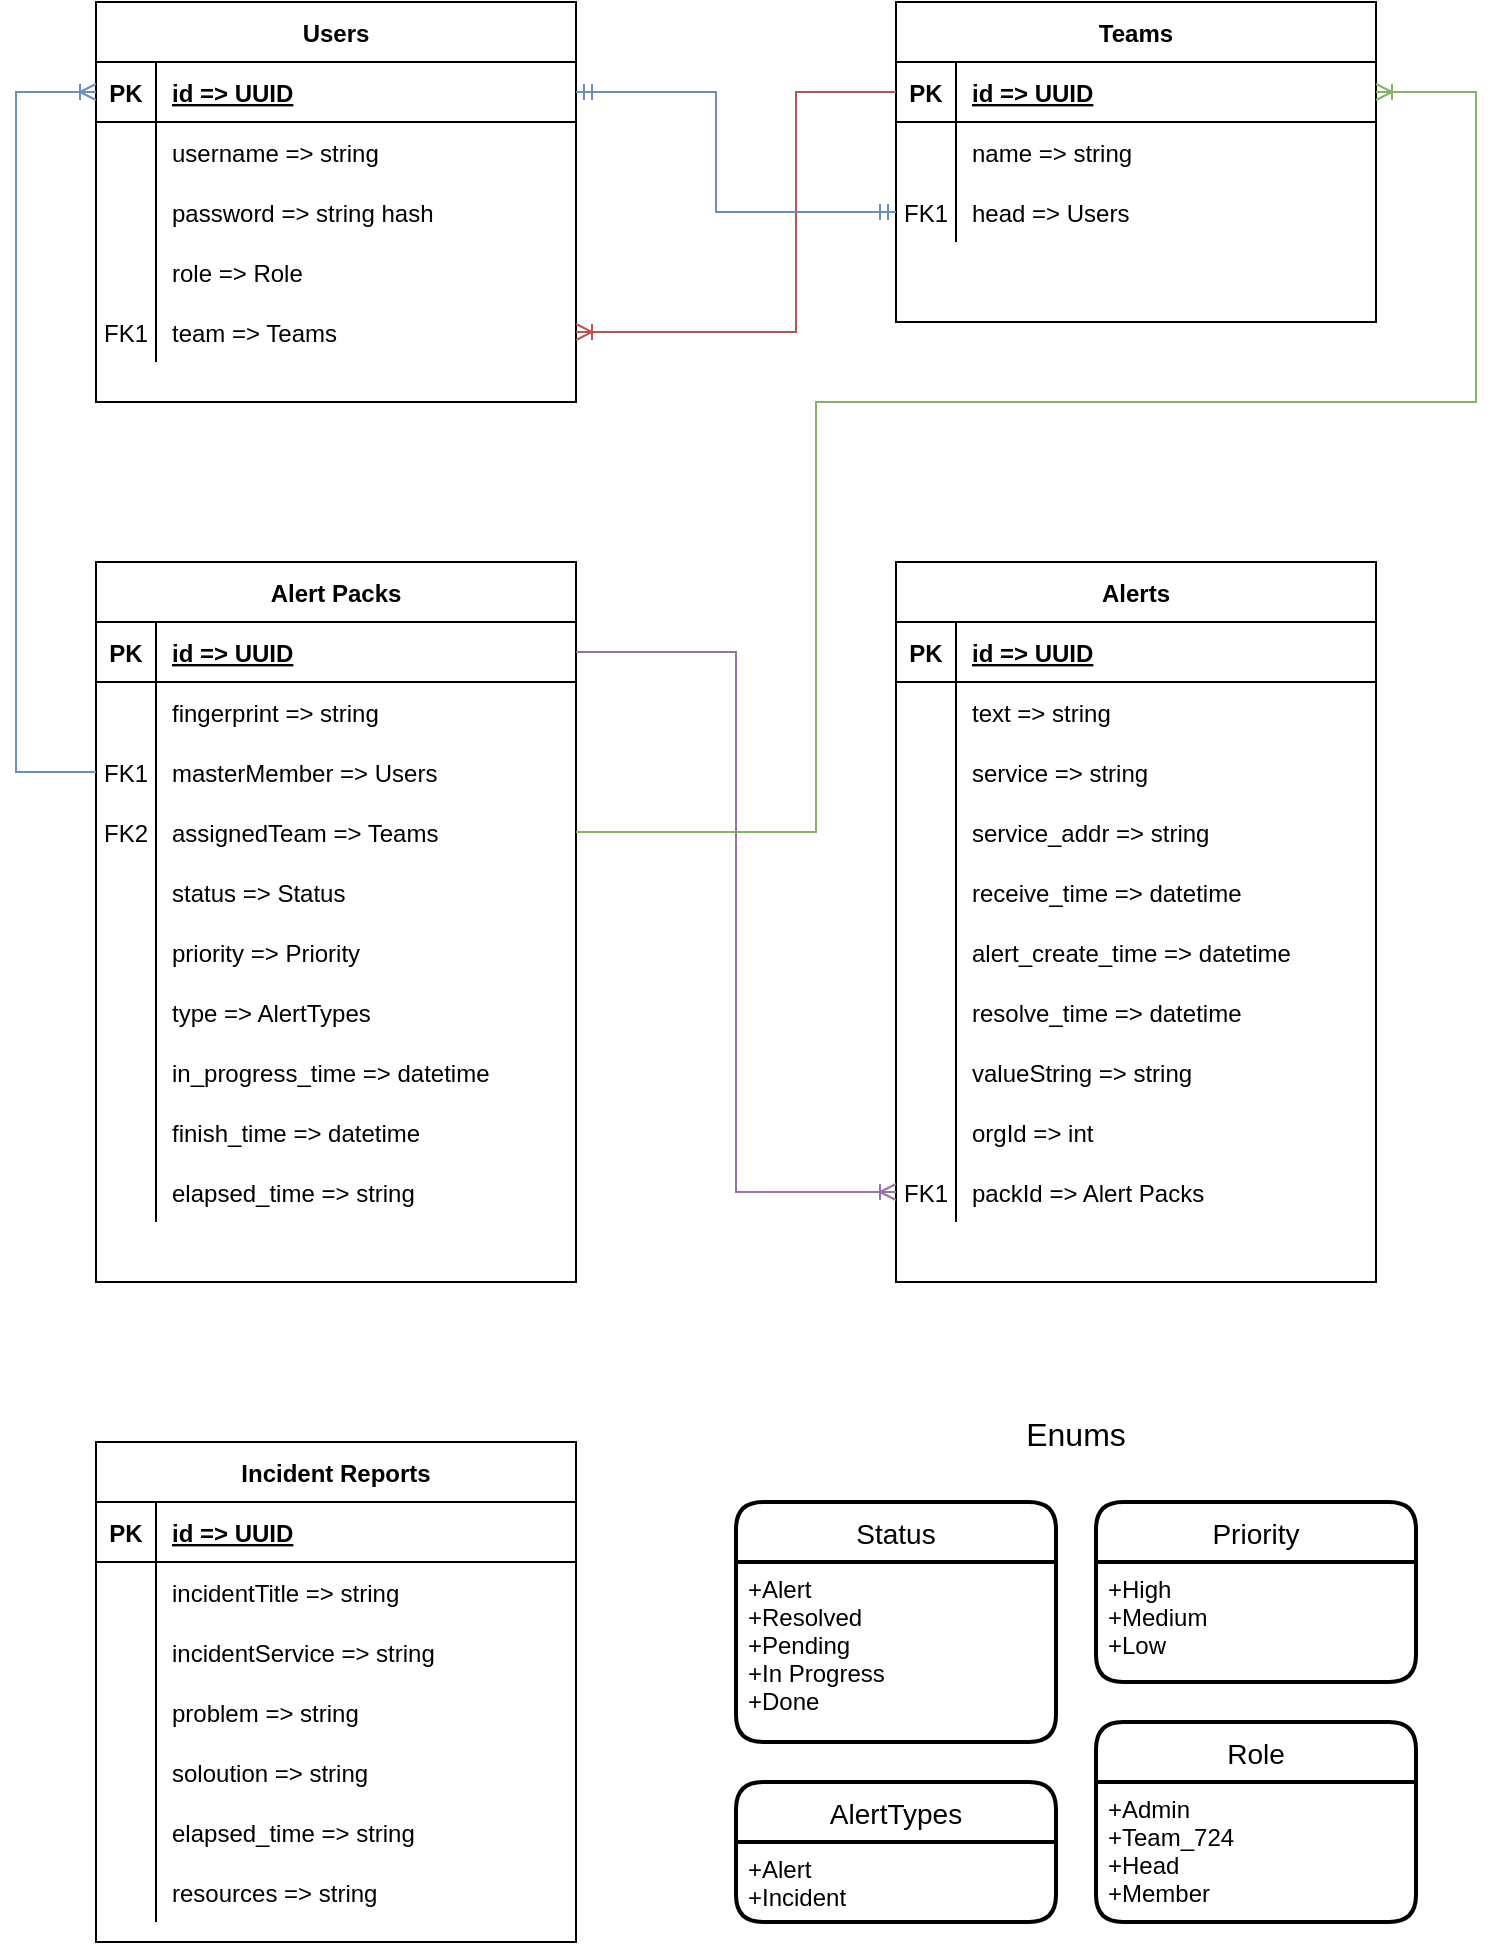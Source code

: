 <mxfile version="16.1.2" type="device"><diagram id="R2lEEEUBdFMjLlhIrx00" name="Page-1"><mxGraphModel dx="1422" dy="857" grid="1" gridSize="10" guides="1" tooltips="1" connect="1" arrows="1" fold="1" page="1" pageScale="1" pageWidth="850" pageHeight="1100" math="0" shadow="0" extFonts="Permanent Marker^https://fonts.googleapis.com/css?family=Permanent+Marker"><root><mxCell id="0"/><mxCell id="1" parent="0"/><mxCell id="C-vyLk0tnHw3VtMMgP7b-23" value="Users" style="shape=table;startSize=30;container=1;collapsible=1;childLayout=tableLayout;fixedRows=1;rowLines=0;fontStyle=1;align=center;resizeLast=1;" parent="1" vertex="1"><mxGeometry x="80" y="80" width="240" height="200" as="geometry"/></mxCell><mxCell id="C-vyLk0tnHw3VtMMgP7b-24" value="" style="shape=partialRectangle;collapsible=0;dropTarget=0;pointerEvents=0;fillColor=none;points=[[0,0.5],[1,0.5]];portConstraint=eastwest;top=0;left=0;right=0;bottom=1;" parent="C-vyLk0tnHw3VtMMgP7b-23" vertex="1"><mxGeometry y="30" width="240" height="30" as="geometry"/></mxCell><mxCell id="C-vyLk0tnHw3VtMMgP7b-25" value="PK" style="shape=partialRectangle;overflow=hidden;connectable=0;fillColor=none;top=0;left=0;bottom=0;right=0;fontStyle=1;" parent="C-vyLk0tnHw3VtMMgP7b-24" vertex="1"><mxGeometry width="30" height="30" as="geometry"><mxRectangle width="30" height="30" as="alternateBounds"/></mxGeometry></mxCell><mxCell id="C-vyLk0tnHw3VtMMgP7b-26" value="id =&gt; UUID" style="shape=partialRectangle;overflow=hidden;connectable=0;fillColor=none;top=0;left=0;bottom=0;right=0;align=left;spacingLeft=6;fontStyle=5;" parent="C-vyLk0tnHw3VtMMgP7b-24" vertex="1"><mxGeometry x="30" width="210" height="30" as="geometry"><mxRectangle width="210" height="30" as="alternateBounds"/></mxGeometry></mxCell><mxCell id="C-vyLk0tnHw3VtMMgP7b-27" value="" style="shape=partialRectangle;collapsible=0;dropTarget=0;pointerEvents=0;fillColor=none;points=[[0,0.5],[1,0.5]];portConstraint=eastwest;top=0;left=0;right=0;bottom=0;" parent="C-vyLk0tnHw3VtMMgP7b-23" vertex="1"><mxGeometry y="60" width="240" height="30" as="geometry"/></mxCell><mxCell id="C-vyLk0tnHw3VtMMgP7b-28" value="" style="shape=partialRectangle;overflow=hidden;connectable=0;fillColor=none;top=0;left=0;bottom=0;right=0;" parent="C-vyLk0tnHw3VtMMgP7b-27" vertex="1"><mxGeometry width="30" height="30" as="geometry"><mxRectangle width="30" height="30" as="alternateBounds"/></mxGeometry></mxCell><mxCell id="C-vyLk0tnHw3VtMMgP7b-29" value="username =&gt; string" style="shape=partialRectangle;overflow=hidden;connectable=0;fillColor=none;top=0;left=0;bottom=0;right=0;align=left;spacingLeft=6;" parent="C-vyLk0tnHw3VtMMgP7b-27" vertex="1"><mxGeometry x="30" width="210" height="30" as="geometry"><mxRectangle width="210" height="30" as="alternateBounds"/></mxGeometry></mxCell><mxCell id="764Iu2pIZxmWhQyb52hR-3" value="" style="shape=partialRectangle;collapsible=0;dropTarget=0;pointerEvents=0;fillColor=none;top=0;left=0;bottom=0;right=0;points=[[0,0.5],[1,0.5]];portConstraint=eastwest;" vertex="1" parent="C-vyLk0tnHw3VtMMgP7b-23"><mxGeometry y="90" width="240" height="30" as="geometry"/></mxCell><mxCell id="764Iu2pIZxmWhQyb52hR-4" value="" style="shape=partialRectangle;connectable=0;fillColor=none;top=0;left=0;bottom=0;right=0;editable=1;overflow=hidden;" vertex="1" parent="764Iu2pIZxmWhQyb52hR-3"><mxGeometry width="30" height="30" as="geometry"><mxRectangle width="30" height="30" as="alternateBounds"/></mxGeometry></mxCell><mxCell id="764Iu2pIZxmWhQyb52hR-5" value="password =&gt; string hash" style="shape=partialRectangle;connectable=0;fillColor=none;top=0;left=0;bottom=0;right=0;align=left;spacingLeft=6;overflow=hidden;" vertex="1" parent="764Iu2pIZxmWhQyb52hR-3"><mxGeometry x="30" width="210" height="30" as="geometry"><mxRectangle width="210" height="30" as="alternateBounds"/></mxGeometry></mxCell><mxCell id="764Iu2pIZxmWhQyb52hR-8" value="" style="shape=partialRectangle;collapsible=0;dropTarget=0;pointerEvents=0;fillColor=none;top=0;left=0;bottom=0;right=0;points=[[0,0.5],[1,0.5]];portConstraint=eastwest;" vertex="1" parent="C-vyLk0tnHw3VtMMgP7b-23"><mxGeometry y="120" width="240" height="30" as="geometry"/></mxCell><mxCell id="764Iu2pIZxmWhQyb52hR-9" value="" style="shape=partialRectangle;connectable=0;fillColor=none;top=0;left=0;bottom=0;right=0;editable=1;overflow=hidden;" vertex="1" parent="764Iu2pIZxmWhQyb52hR-8"><mxGeometry width="30" height="30" as="geometry"><mxRectangle width="30" height="30" as="alternateBounds"/></mxGeometry></mxCell><mxCell id="764Iu2pIZxmWhQyb52hR-10" value="role =&gt; Role" style="shape=partialRectangle;connectable=0;fillColor=none;top=0;left=0;bottom=0;right=0;align=left;spacingLeft=6;overflow=hidden;" vertex="1" parent="764Iu2pIZxmWhQyb52hR-8"><mxGeometry x="30" width="210" height="30" as="geometry"><mxRectangle width="210" height="30" as="alternateBounds"/></mxGeometry></mxCell><mxCell id="764Iu2pIZxmWhQyb52hR-12" value="" style="shape=partialRectangle;collapsible=0;dropTarget=0;pointerEvents=0;fillColor=none;top=0;left=0;bottom=0;right=0;points=[[0,0.5],[1,0.5]];portConstraint=eastwest;" vertex="1" parent="C-vyLk0tnHw3VtMMgP7b-23"><mxGeometry y="150" width="240" height="30" as="geometry"/></mxCell><mxCell id="764Iu2pIZxmWhQyb52hR-13" value="FK1" style="shape=partialRectangle;connectable=0;fillColor=none;top=0;left=0;bottom=0;right=0;editable=1;overflow=hidden;" vertex="1" parent="764Iu2pIZxmWhQyb52hR-12"><mxGeometry width="30" height="30" as="geometry"><mxRectangle width="30" height="30" as="alternateBounds"/></mxGeometry></mxCell><mxCell id="764Iu2pIZxmWhQyb52hR-14" value="team =&gt; Teams" style="shape=partialRectangle;connectable=0;fillColor=none;top=0;left=0;bottom=0;right=0;align=left;spacingLeft=6;overflow=hidden;" vertex="1" parent="764Iu2pIZxmWhQyb52hR-12"><mxGeometry x="30" width="210" height="30" as="geometry"><mxRectangle width="210" height="30" as="alternateBounds"/></mxGeometry></mxCell><mxCell id="764Iu2pIZxmWhQyb52hR-18" value="Teams" style="shape=table;startSize=30;container=1;collapsible=1;childLayout=tableLayout;fixedRows=1;rowLines=0;fontStyle=1;align=center;resizeLast=1;" vertex="1" parent="1"><mxGeometry x="480" y="80" width="240" height="160" as="geometry"/></mxCell><mxCell id="764Iu2pIZxmWhQyb52hR-19" value="" style="shape=partialRectangle;collapsible=0;dropTarget=0;pointerEvents=0;fillColor=none;top=0;left=0;bottom=1;right=0;points=[[0,0.5],[1,0.5]];portConstraint=eastwest;" vertex="1" parent="764Iu2pIZxmWhQyb52hR-18"><mxGeometry y="30" width="240" height="30" as="geometry"/></mxCell><mxCell id="764Iu2pIZxmWhQyb52hR-20" value="PK" style="shape=partialRectangle;connectable=0;fillColor=none;top=0;left=0;bottom=0;right=0;fontStyle=1;overflow=hidden;" vertex="1" parent="764Iu2pIZxmWhQyb52hR-19"><mxGeometry width="30" height="30" as="geometry"><mxRectangle width="30" height="30" as="alternateBounds"/></mxGeometry></mxCell><mxCell id="764Iu2pIZxmWhQyb52hR-21" value="id =&gt; UUID" style="shape=partialRectangle;connectable=0;fillColor=none;top=0;left=0;bottom=0;right=0;align=left;spacingLeft=6;fontStyle=5;overflow=hidden;" vertex="1" parent="764Iu2pIZxmWhQyb52hR-19"><mxGeometry x="30" width="210" height="30" as="geometry"><mxRectangle width="210" height="30" as="alternateBounds"/></mxGeometry></mxCell><mxCell id="764Iu2pIZxmWhQyb52hR-22" value="" style="shape=partialRectangle;collapsible=0;dropTarget=0;pointerEvents=0;fillColor=none;top=0;left=0;bottom=0;right=0;points=[[0,0.5],[1,0.5]];portConstraint=eastwest;" vertex="1" parent="764Iu2pIZxmWhQyb52hR-18"><mxGeometry y="60" width="240" height="30" as="geometry"/></mxCell><mxCell id="764Iu2pIZxmWhQyb52hR-23" value="" style="shape=partialRectangle;connectable=0;fillColor=none;top=0;left=0;bottom=0;right=0;editable=1;overflow=hidden;" vertex="1" parent="764Iu2pIZxmWhQyb52hR-22"><mxGeometry width="30" height="30" as="geometry"><mxRectangle width="30" height="30" as="alternateBounds"/></mxGeometry></mxCell><mxCell id="764Iu2pIZxmWhQyb52hR-24" value="name =&gt; string" style="shape=partialRectangle;connectable=0;fillColor=none;top=0;left=0;bottom=0;right=0;align=left;spacingLeft=6;overflow=hidden;" vertex="1" parent="764Iu2pIZxmWhQyb52hR-22"><mxGeometry x="30" width="210" height="30" as="geometry"><mxRectangle width="210" height="30" as="alternateBounds"/></mxGeometry></mxCell><mxCell id="764Iu2pIZxmWhQyb52hR-25" value="" style="shape=partialRectangle;collapsible=0;dropTarget=0;pointerEvents=0;fillColor=none;top=0;left=0;bottom=0;right=0;points=[[0,0.5],[1,0.5]];portConstraint=eastwest;" vertex="1" parent="764Iu2pIZxmWhQyb52hR-18"><mxGeometry y="90" width="240" height="30" as="geometry"/></mxCell><mxCell id="764Iu2pIZxmWhQyb52hR-26" value="FK1" style="shape=partialRectangle;connectable=0;fillColor=none;top=0;left=0;bottom=0;right=0;editable=1;overflow=hidden;" vertex="1" parent="764Iu2pIZxmWhQyb52hR-25"><mxGeometry width="30" height="30" as="geometry"><mxRectangle width="30" height="30" as="alternateBounds"/></mxGeometry></mxCell><mxCell id="764Iu2pIZxmWhQyb52hR-27" value="head =&gt; Users" style="shape=partialRectangle;connectable=0;fillColor=none;top=0;left=0;bottom=0;right=0;align=left;spacingLeft=6;overflow=hidden;" vertex="1" parent="764Iu2pIZxmWhQyb52hR-25"><mxGeometry x="30" width="210" height="30" as="geometry"><mxRectangle width="210" height="30" as="alternateBounds"/></mxGeometry></mxCell><mxCell id="764Iu2pIZxmWhQyb52hR-33" value="Alerts" style="shape=table;startSize=30;container=1;collapsible=1;childLayout=tableLayout;fixedRows=1;rowLines=0;fontStyle=1;align=center;resizeLast=1;" vertex="1" parent="1"><mxGeometry x="480" y="360" width="240" height="360" as="geometry"/></mxCell><mxCell id="764Iu2pIZxmWhQyb52hR-34" value="" style="shape=partialRectangle;collapsible=0;dropTarget=0;pointerEvents=0;fillColor=none;top=0;left=0;bottom=1;right=0;points=[[0,0.5],[1,0.5]];portConstraint=eastwest;" vertex="1" parent="764Iu2pIZxmWhQyb52hR-33"><mxGeometry y="30" width="240" height="30" as="geometry"/></mxCell><mxCell id="764Iu2pIZxmWhQyb52hR-35" value="PK" style="shape=partialRectangle;connectable=0;fillColor=none;top=0;left=0;bottom=0;right=0;fontStyle=1;overflow=hidden;" vertex="1" parent="764Iu2pIZxmWhQyb52hR-34"><mxGeometry width="30" height="30" as="geometry"><mxRectangle width="30" height="30" as="alternateBounds"/></mxGeometry></mxCell><mxCell id="764Iu2pIZxmWhQyb52hR-36" value="id =&gt; UUID" style="shape=partialRectangle;connectable=0;fillColor=none;top=0;left=0;bottom=0;right=0;align=left;spacingLeft=6;fontStyle=5;overflow=hidden;" vertex="1" parent="764Iu2pIZxmWhQyb52hR-34"><mxGeometry x="30" width="210" height="30" as="geometry"><mxRectangle width="210" height="30" as="alternateBounds"/></mxGeometry></mxCell><mxCell id="764Iu2pIZxmWhQyb52hR-37" value="" style="shape=partialRectangle;collapsible=0;dropTarget=0;pointerEvents=0;fillColor=none;top=0;left=0;bottom=0;right=0;points=[[0,0.5],[1,0.5]];portConstraint=eastwest;" vertex="1" parent="764Iu2pIZxmWhQyb52hR-33"><mxGeometry y="60" width="240" height="30" as="geometry"/></mxCell><mxCell id="764Iu2pIZxmWhQyb52hR-38" value="" style="shape=partialRectangle;connectable=0;fillColor=none;top=0;left=0;bottom=0;right=0;editable=1;overflow=hidden;" vertex="1" parent="764Iu2pIZxmWhQyb52hR-37"><mxGeometry width="30" height="30" as="geometry"><mxRectangle width="30" height="30" as="alternateBounds"/></mxGeometry></mxCell><mxCell id="764Iu2pIZxmWhQyb52hR-39" value="text =&gt; string" style="shape=partialRectangle;connectable=0;fillColor=none;top=0;left=0;bottom=0;right=0;align=left;spacingLeft=6;overflow=hidden;" vertex="1" parent="764Iu2pIZxmWhQyb52hR-37"><mxGeometry x="30" width="210" height="30" as="geometry"><mxRectangle width="210" height="30" as="alternateBounds"/></mxGeometry></mxCell><mxCell id="764Iu2pIZxmWhQyb52hR-40" value="" style="shape=partialRectangle;collapsible=0;dropTarget=0;pointerEvents=0;fillColor=none;top=0;left=0;bottom=0;right=0;points=[[0,0.5],[1,0.5]];portConstraint=eastwest;" vertex="1" parent="764Iu2pIZxmWhQyb52hR-33"><mxGeometry y="90" width="240" height="30" as="geometry"/></mxCell><mxCell id="764Iu2pIZxmWhQyb52hR-41" value="" style="shape=partialRectangle;connectable=0;fillColor=none;top=0;left=0;bottom=0;right=0;editable=1;overflow=hidden;" vertex="1" parent="764Iu2pIZxmWhQyb52hR-40"><mxGeometry width="30" height="30" as="geometry"><mxRectangle width="30" height="30" as="alternateBounds"/></mxGeometry></mxCell><mxCell id="764Iu2pIZxmWhQyb52hR-42" value="service =&gt; string" style="shape=partialRectangle;connectable=0;fillColor=none;top=0;left=0;bottom=0;right=0;align=left;spacingLeft=6;overflow=hidden;" vertex="1" parent="764Iu2pIZxmWhQyb52hR-40"><mxGeometry x="30" width="210" height="30" as="geometry"><mxRectangle width="210" height="30" as="alternateBounds"/></mxGeometry></mxCell><mxCell id="764Iu2pIZxmWhQyb52hR-43" value="" style="shape=partialRectangle;collapsible=0;dropTarget=0;pointerEvents=0;fillColor=none;top=0;left=0;bottom=0;right=0;points=[[0,0.5],[1,0.5]];portConstraint=eastwest;" vertex="1" parent="764Iu2pIZxmWhQyb52hR-33"><mxGeometry y="120" width="240" height="30" as="geometry"/></mxCell><mxCell id="764Iu2pIZxmWhQyb52hR-44" value="" style="shape=partialRectangle;connectable=0;fillColor=none;top=0;left=0;bottom=0;right=0;editable=1;overflow=hidden;" vertex="1" parent="764Iu2pIZxmWhQyb52hR-43"><mxGeometry width="30" height="30" as="geometry"><mxRectangle width="30" height="30" as="alternateBounds"/></mxGeometry></mxCell><mxCell id="764Iu2pIZxmWhQyb52hR-45" value="service_addr =&gt; string" style="shape=partialRectangle;connectable=0;fillColor=none;top=0;left=0;bottom=0;right=0;align=left;spacingLeft=6;overflow=hidden;" vertex="1" parent="764Iu2pIZxmWhQyb52hR-43"><mxGeometry x="30" width="210" height="30" as="geometry"><mxRectangle width="210" height="30" as="alternateBounds"/></mxGeometry></mxCell><mxCell id="764Iu2pIZxmWhQyb52hR-47" value="" style="shape=partialRectangle;collapsible=0;dropTarget=0;pointerEvents=0;fillColor=none;top=0;left=0;bottom=0;right=0;points=[[0,0.5],[1,0.5]];portConstraint=eastwest;" vertex="1" parent="764Iu2pIZxmWhQyb52hR-33"><mxGeometry y="150" width="240" height="30" as="geometry"/></mxCell><mxCell id="764Iu2pIZxmWhQyb52hR-48" value="" style="shape=partialRectangle;connectable=0;fillColor=none;top=0;left=0;bottom=0;right=0;editable=1;overflow=hidden;" vertex="1" parent="764Iu2pIZxmWhQyb52hR-47"><mxGeometry width="30" height="30" as="geometry"><mxRectangle width="30" height="30" as="alternateBounds"/></mxGeometry></mxCell><mxCell id="764Iu2pIZxmWhQyb52hR-49" value="receive_time =&gt; datetime" style="shape=partialRectangle;connectable=0;fillColor=none;top=0;left=0;bottom=0;right=0;align=left;spacingLeft=6;overflow=hidden;" vertex="1" parent="764Iu2pIZxmWhQyb52hR-47"><mxGeometry x="30" width="210" height="30" as="geometry"><mxRectangle width="210" height="30" as="alternateBounds"/></mxGeometry></mxCell><mxCell id="764Iu2pIZxmWhQyb52hR-50" value="" style="shape=partialRectangle;collapsible=0;dropTarget=0;pointerEvents=0;fillColor=none;top=0;left=0;bottom=0;right=0;points=[[0,0.5],[1,0.5]];portConstraint=eastwest;" vertex="1" parent="764Iu2pIZxmWhQyb52hR-33"><mxGeometry y="180" width="240" height="30" as="geometry"/></mxCell><mxCell id="764Iu2pIZxmWhQyb52hR-51" value="" style="shape=partialRectangle;connectable=0;fillColor=none;top=0;left=0;bottom=0;right=0;editable=1;overflow=hidden;" vertex="1" parent="764Iu2pIZxmWhQyb52hR-50"><mxGeometry width="30" height="30" as="geometry"><mxRectangle width="30" height="30" as="alternateBounds"/></mxGeometry></mxCell><mxCell id="764Iu2pIZxmWhQyb52hR-52" value="alert_create_time =&gt; datetime" style="shape=partialRectangle;connectable=0;fillColor=none;top=0;left=0;bottom=0;right=0;align=left;spacingLeft=6;overflow=hidden;" vertex="1" parent="764Iu2pIZxmWhQyb52hR-50"><mxGeometry x="30" width="210" height="30" as="geometry"><mxRectangle width="210" height="30" as="alternateBounds"/></mxGeometry></mxCell><mxCell id="764Iu2pIZxmWhQyb52hR-53" value="" style="shape=partialRectangle;collapsible=0;dropTarget=0;pointerEvents=0;fillColor=none;top=0;left=0;bottom=0;right=0;points=[[0,0.5],[1,0.5]];portConstraint=eastwest;" vertex="1" parent="764Iu2pIZxmWhQyb52hR-33"><mxGeometry y="210" width="240" height="30" as="geometry"/></mxCell><mxCell id="764Iu2pIZxmWhQyb52hR-54" value="" style="shape=partialRectangle;connectable=0;fillColor=none;top=0;left=0;bottom=0;right=0;editable=1;overflow=hidden;" vertex="1" parent="764Iu2pIZxmWhQyb52hR-53"><mxGeometry width="30" height="30" as="geometry"><mxRectangle width="30" height="30" as="alternateBounds"/></mxGeometry></mxCell><mxCell id="764Iu2pIZxmWhQyb52hR-55" value="resolve_time =&gt; datetime" style="shape=partialRectangle;connectable=0;fillColor=none;top=0;left=0;bottom=0;right=0;align=left;spacingLeft=6;overflow=hidden;" vertex="1" parent="764Iu2pIZxmWhQyb52hR-53"><mxGeometry x="30" width="210" height="30" as="geometry"><mxRectangle width="210" height="30" as="alternateBounds"/></mxGeometry></mxCell><mxCell id="764Iu2pIZxmWhQyb52hR-56" value="" style="shape=partialRectangle;collapsible=0;dropTarget=0;pointerEvents=0;fillColor=none;top=0;left=0;bottom=0;right=0;points=[[0,0.5],[1,0.5]];portConstraint=eastwest;" vertex="1" parent="764Iu2pIZxmWhQyb52hR-33"><mxGeometry y="240" width="240" height="30" as="geometry"/></mxCell><mxCell id="764Iu2pIZxmWhQyb52hR-57" value="" style="shape=partialRectangle;connectable=0;fillColor=none;top=0;left=0;bottom=0;right=0;editable=1;overflow=hidden;" vertex="1" parent="764Iu2pIZxmWhQyb52hR-56"><mxGeometry width="30" height="30" as="geometry"><mxRectangle width="30" height="30" as="alternateBounds"/></mxGeometry></mxCell><mxCell id="764Iu2pIZxmWhQyb52hR-58" value="valueString =&gt; string" style="shape=partialRectangle;connectable=0;fillColor=none;top=0;left=0;bottom=0;right=0;align=left;spacingLeft=6;overflow=hidden;" vertex="1" parent="764Iu2pIZxmWhQyb52hR-56"><mxGeometry x="30" width="210" height="30" as="geometry"><mxRectangle width="210" height="30" as="alternateBounds"/></mxGeometry></mxCell><mxCell id="764Iu2pIZxmWhQyb52hR-59" value="" style="shape=partialRectangle;collapsible=0;dropTarget=0;pointerEvents=0;fillColor=none;top=0;left=0;bottom=0;right=0;points=[[0,0.5],[1,0.5]];portConstraint=eastwest;" vertex="1" parent="764Iu2pIZxmWhQyb52hR-33"><mxGeometry y="270" width="240" height="30" as="geometry"/></mxCell><mxCell id="764Iu2pIZxmWhQyb52hR-60" value="" style="shape=partialRectangle;connectable=0;fillColor=none;top=0;left=0;bottom=0;right=0;editable=1;overflow=hidden;" vertex="1" parent="764Iu2pIZxmWhQyb52hR-59"><mxGeometry width="30" height="30" as="geometry"><mxRectangle width="30" height="30" as="alternateBounds"/></mxGeometry></mxCell><mxCell id="764Iu2pIZxmWhQyb52hR-61" value="orgId =&gt; int" style="shape=partialRectangle;connectable=0;fillColor=none;top=0;left=0;bottom=0;right=0;align=left;spacingLeft=6;overflow=hidden;" vertex="1" parent="764Iu2pIZxmWhQyb52hR-59"><mxGeometry x="30" width="210" height="30" as="geometry"><mxRectangle width="210" height="30" as="alternateBounds"/></mxGeometry></mxCell><mxCell id="764Iu2pIZxmWhQyb52hR-62" value="" style="shape=partialRectangle;collapsible=0;dropTarget=0;pointerEvents=0;fillColor=none;top=0;left=0;bottom=0;right=0;points=[[0,0.5],[1,0.5]];portConstraint=eastwest;" vertex="1" parent="764Iu2pIZxmWhQyb52hR-33"><mxGeometry y="300" width="240" height="30" as="geometry"/></mxCell><mxCell id="764Iu2pIZxmWhQyb52hR-63" value="FK1" style="shape=partialRectangle;connectable=0;fillColor=none;top=0;left=0;bottom=0;right=0;editable=1;overflow=hidden;" vertex="1" parent="764Iu2pIZxmWhQyb52hR-62"><mxGeometry width="30" height="30" as="geometry"><mxRectangle width="30" height="30" as="alternateBounds"/></mxGeometry></mxCell><mxCell id="764Iu2pIZxmWhQyb52hR-64" value="packId =&gt; Alert Packs" style="shape=partialRectangle;connectable=0;fillColor=none;top=0;left=0;bottom=0;right=0;align=left;spacingLeft=6;overflow=hidden;" vertex="1" parent="764Iu2pIZxmWhQyb52hR-62"><mxGeometry x="30" width="210" height="30" as="geometry"><mxRectangle width="210" height="30" as="alternateBounds"/></mxGeometry></mxCell><mxCell id="764Iu2pIZxmWhQyb52hR-65" value="Alert Packs" style="shape=table;startSize=30;container=1;collapsible=1;childLayout=tableLayout;fixedRows=1;rowLines=0;fontStyle=1;align=center;resizeLast=1;" vertex="1" parent="1"><mxGeometry x="80" y="360" width="240" height="360" as="geometry"/></mxCell><mxCell id="764Iu2pIZxmWhQyb52hR-66" value="" style="shape=partialRectangle;collapsible=0;dropTarget=0;pointerEvents=0;fillColor=none;top=0;left=0;bottom=1;right=0;points=[[0,0.5],[1,0.5]];portConstraint=eastwest;" vertex="1" parent="764Iu2pIZxmWhQyb52hR-65"><mxGeometry y="30" width="240" height="30" as="geometry"/></mxCell><mxCell id="764Iu2pIZxmWhQyb52hR-67" value="PK" style="shape=partialRectangle;connectable=0;fillColor=none;top=0;left=0;bottom=0;right=0;fontStyle=1;overflow=hidden;" vertex="1" parent="764Iu2pIZxmWhQyb52hR-66"><mxGeometry width="30" height="30" as="geometry"><mxRectangle width="30" height="30" as="alternateBounds"/></mxGeometry></mxCell><mxCell id="764Iu2pIZxmWhQyb52hR-68" value="id =&gt; UUID" style="shape=partialRectangle;connectable=0;fillColor=none;top=0;left=0;bottom=0;right=0;align=left;spacingLeft=6;fontStyle=5;overflow=hidden;" vertex="1" parent="764Iu2pIZxmWhQyb52hR-66"><mxGeometry x="30" width="210" height="30" as="geometry"><mxRectangle width="210" height="30" as="alternateBounds"/></mxGeometry></mxCell><mxCell id="764Iu2pIZxmWhQyb52hR-69" value="" style="shape=partialRectangle;collapsible=0;dropTarget=0;pointerEvents=0;fillColor=none;top=0;left=0;bottom=0;right=0;points=[[0,0.5],[1,0.5]];portConstraint=eastwest;" vertex="1" parent="764Iu2pIZxmWhQyb52hR-65"><mxGeometry y="60" width="240" height="30" as="geometry"/></mxCell><mxCell id="764Iu2pIZxmWhQyb52hR-70" value="" style="shape=partialRectangle;connectable=0;fillColor=none;top=0;left=0;bottom=0;right=0;editable=1;overflow=hidden;" vertex="1" parent="764Iu2pIZxmWhQyb52hR-69"><mxGeometry width="30" height="30" as="geometry"><mxRectangle width="30" height="30" as="alternateBounds"/></mxGeometry></mxCell><mxCell id="764Iu2pIZxmWhQyb52hR-71" value="fingerprint =&gt; string" style="shape=partialRectangle;connectable=0;fillColor=none;top=0;left=0;bottom=0;right=0;align=left;spacingLeft=6;overflow=hidden;" vertex="1" parent="764Iu2pIZxmWhQyb52hR-69"><mxGeometry x="30" width="210" height="30" as="geometry"><mxRectangle width="210" height="30" as="alternateBounds"/></mxGeometry></mxCell><mxCell id="764Iu2pIZxmWhQyb52hR-81" value="" style="shape=partialRectangle;collapsible=0;dropTarget=0;pointerEvents=0;fillColor=none;top=0;left=0;bottom=0;right=0;points=[[0,0.5],[1,0.5]];portConstraint=eastwest;" vertex="1" parent="764Iu2pIZxmWhQyb52hR-65"><mxGeometry y="90" width="240" height="30" as="geometry"/></mxCell><mxCell id="764Iu2pIZxmWhQyb52hR-82" value="FK1" style="shape=partialRectangle;connectable=0;fillColor=none;top=0;left=0;bottom=0;right=0;editable=1;overflow=hidden;" vertex="1" parent="764Iu2pIZxmWhQyb52hR-81"><mxGeometry width="30" height="30" as="geometry"><mxRectangle width="30" height="30" as="alternateBounds"/></mxGeometry></mxCell><mxCell id="764Iu2pIZxmWhQyb52hR-83" value="masterMember =&gt; Users" style="shape=partialRectangle;connectable=0;fillColor=none;top=0;left=0;bottom=0;right=0;align=left;spacingLeft=6;overflow=hidden;" vertex="1" parent="764Iu2pIZxmWhQyb52hR-81"><mxGeometry x="30" width="210" height="30" as="geometry"><mxRectangle width="210" height="30" as="alternateBounds"/></mxGeometry></mxCell><mxCell id="764Iu2pIZxmWhQyb52hR-78" value="" style="shape=partialRectangle;collapsible=0;dropTarget=0;pointerEvents=0;fillColor=none;top=0;left=0;bottom=0;right=0;points=[[0,0.5],[1,0.5]];portConstraint=eastwest;" vertex="1" parent="764Iu2pIZxmWhQyb52hR-65"><mxGeometry y="120" width="240" height="30" as="geometry"/></mxCell><mxCell id="764Iu2pIZxmWhQyb52hR-79" value="FK2" style="shape=partialRectangle;connectable=0;fillColor=none;top=0;left=0;bottom=0;right=0;editable=1;overflow=hidden;" vertex="1" parent="764Iu2pIZxmWhQyb52hR-78"><mxGeometry width="30" height="30" as="geometry"><mxRectangle width="30" height="30" as="alternateBounds"/></mxGeometry></mxCell><mxCell id="764Iu2pIZxmWhQyb52hR-80" value="assignedTeam =&gt; Teams" style="shape=partialRectangle;connectable=0;fillColor=none;top=0;left=0;bottom=0;right=0;align=left;spacingLeft=6;overflow=hidden;" vertex="1" parent="764Iu2pIZxmWhQyb52hR-78"><mxGeometry x="30" width="210" height="30" as="geometry"><mxRectangle width="210" height="30" as="alternateBounds"/></mxGeometry></mxCell><mxCell id="764Iu2pIZxmWhQyb52hR-72" value="" style="shape=partialRectangle;collapsible=0;dropTarget=0;pointerEvents=0;fillColor=none;top=0;left=0;bottom=0;right=0;points=[[0,0.5],[1,0.5]];portConstraint=eastwest;" vertex="1" parent="764Iu2pIZxmWhQyb52hR-65"><mxGeometry y="150" width="240" height="30" as="geometry"/></mxCell><mxCell id="764Iu2pIZxmWhQyb52hR-73" value="" style="shape=partialRectangle;connectable=0;fillColor=none;top=0;left=0;bottom=0;right=0;editable=1;overflow=hidden;" vertex="1" parent="764Iu2pIZxmWhQyb52hR-72"><mxGeometry width="30" height="30" as="geometry"><mxRectangle width="30" height="30" as="alternateBounds"/></mxGeometry></mxCell><mxCell id="764Iu2pIZxmWhQyb52hR-74" value="status =&gt; Status" style="shape=partialRectangle;connectable=0;fillColor=none;top=0;left=0;bottom=0;right=0;align=left;spacingLeft=6;overflow=hidden;" vertex="1" parent="764Iu2pIZxmWhQyb52hR-72"><mxGeometry x="30" width="210" height="30" as="geometry"><mxRectangle width="210" height="30" as="alternateBounds"/></mxGeometry></mxCell><mxCell id="764Iu2pIZxmWhQyb52hR-75" value="" style="shape=partialRectangle;collapsible=0;dropTarget=0;pointerEvents=0;fillColor=none;top=0;left=0;bottom=0;right=0;points=[[0,0.5],[1,0.5]];portConstraint=eastwest;" vertex="1" parent="764Iu2pIZxmWhQyb52hR-65"><mxGeometry y="180" width="240" height="30" as="geometry"/></mxCell><mxCell id="764Iu2pIZxmWhQyb52hR-76" value="" style="shape=partialRectangle;connectable=0;fillColor=none;top=0;left=0;bottom=0;right=0;editable=1;overflow=hidden;" vertex="1" parent="764Iu2pIZxmWhQyb52hR-75"><mxGeometry width="30" height="30" as="geometry"><mxRectangle width="30" height="30" as="alternateBounds"/></mxGeometry></mxCell><mxCell id="764Iu2pIZxmWhQyb52hR-77" value="priority =&gt; Priority" style="shape=partialRectangle;connectable=0;fillColor=none;top=0;left=0;bottom=0;right=0;align=left;spacingLeft=6;overflow=hidden;" vertex="1" parent="764Iu2pIZxmWhQyb52hR-75"><mxGeometry x="30" width="210" height="30" as="geometry"><mxRectangle width="210" height="30" as="alternateBounds"/></mxGeometry></mxCell><mxCell id="764Iu2pIZxmWhQyb52hR-84" value="" style="shape=partialRectangle;collapsible=0;dropTarget=0;pointerEvents=0;fillColor=none;top=0;left=0;bottom=0;right=0;points=[[0,0.5],[1,0.5]];portConstraint=eastwest;" vertex="1" parent="764Iu2pIZxmWhQyb52hR-65"><mxGeometry y="210" width="240" height="30" as="geometry"/></mxCell><mxCell id="764Iu2pIZxmWhQyb52hR-85" value="" style="shape=partialRectangle;connectable=0;fillColor=none;top=0;left=0;bottom=0;right=0;editable=1;overflow=hidden;" vertex="1" parent="764Iu2pIZxmWhQyb52hR-84"><mxGeometry width="30" height="30" as="geometry"><mxRectangle width="30" height="30" as="alternateBounds"/></mxGeometry></mxCell><mxCell id="764Iu2pIZxmWhQyb52hR-86" value="type =&gt; AlertTypes" style="shape=partialRectangle;connectable=0;fillColor=none;top=0;left=0;bottom=0;right=0;align=left;spacingLeft=6;overflow=hidden;" vertex="1" parent="764Iu2pIZxmWhQyb52hR-84"><mxGeometry x="30" width="210" height="30" as="geometry"><mxRectangle width="210" height="30" as="alternateBounds"/></mxGeometry></mxCell><mxCell id="764Iu2pIZxmWhQyb52hR-87" value="" style="shape=partialRectangle;collapsible=0;dropTarget=0;pointerEvents=0;fillColor=none;top=0;left=0;bottom=0;right=0;points=[[0,0.5],[1,0.5]];portConstraint=eastwest;" vertex="1" parent="764Iu2pIZxmWhQyb52hR-65"><mxGeometry y="240" width="240" height="30" as="geometry"/></mxCell><mxCell id="764Iu2pIZxmWhQyb52hR-88" value="" style="shape=partialRectangle;connectable=0;fillColor=none;top=0;left=0;bottom=0;right=0;editable=1;overflow=hidden;" vertex="1" parent="764Iu2pIZxmWhQyb52hR-87"><mxGeometry width="30" height="30" as="geometry"><mxRectangle width="30" height="30" as="alternateBounds"/></mxGeometry></mxCell><mxCell id="764Iu2pIZxmWhQyb52hR-89" value="in_progress_time =&gt; datetime" style="shape=partialRectangle;connectable=0;fillColor=none;top=0;left=0;bottom=0;right=0;align=left;spacingLeft=6;overflow=hidden;" vertex="1" parent="764Iu2pIZxmWhQyb52hR-87"><mxGeometry x="30" width="210" height="30" as="geometry"><mxRectangle width="210" height="30" as="alternateBounds"/></mxGeometry></mxCell><mxCell id="764Iu2pIZxmWhQyb52hR-90" value="" style="shape=partialRectangle;collapsible=0;dropTarget=0;pointerEvents=0;fillColor=none;top=0;left=0;bottom=0;right=0;points=[[0,0.5],[1,0.5]];portConstraint=eastwest;" vertex="1" parent="764Iu2pIZxmWhQyb52hR-65"><mxGeometry y="270" width="240" height="30" as="geometry"/></mxCell><mxCell id="764Iu2pIZxmWhQyb52hR-91" value="" style="shape=partialRectangle;connectable=0;fillColor=none;top=0;left=0;bottom=0;right=0;editable=1;overflow=hidden;" vertex="1" parent="764Iu2pIZxmWhQyb52hR-90"><mxGeometry width="30" height="30" as="geometry"><mxRectangle width="30" height="30" as="alternateBounds"/></mxGeometry></mxCell><mxCell id="764Iu2pIZxmWhQyb52hR-92" value="finish_time =&gt; datetime" style="shape=partialRectangle;connectable=0;fillColor=none;top=0;left=0;bottom=0;right=0;align=left;spacingLeft=6;overflow=hidden;" vertex="1" parent="764Iu2pIZxmWhQyb52hR-90"><mxGeometry x="30" width="210" height="30" as="geometry"><mxRectangle width="210" height="30" as="alternateBounds"/></mxGeometry></mxCell><mxCell id="764Iu2pIZxmWhQyb52hR-93" value="" style="shape=partialRectangle;collapsible=0;dropTarget=0;pointerEvents=0;fillColor=none;top=0;left=0;bottom=0;right=0;points=[[0,0.5],[1,0.5]];portConstraint=eastwest;" vertex="1" parent="764Iu2pIZxmWhQyb52hR-65"><mxGeometry y="300" width="240" height="30" as="geometry"/></mxCell><mxCell id="764Iu2pIZxmWhQyb52hR-94" value="" style="shape=partialRectangle;connectable=0;fillColor=none;top=0;left=0;bottom=0;right=0;editable=1;overflow=hidden;" vertex="1" parent="764Iu2pIZxmWhQyb52hR-93"><mxGeometry width="30" height="30" as="geometry"><mxRectangle width="30" height="30" as="alternateBounds"/></mxGeometry></mxCell><mxCell id="764Iu2pIZxmWhQyb52hR-95" value="elapsed_time =&gt; string" style="shape=partialRectangle;connectable=0;fillColor=none;top=0;left=0;bottom=0;right=0;align=left;spacingLeft=6;overflow=hidden;" vertex="1" parent="764Iu2pIZxmWhQyb52hR-93"><mxGeometry x="30" width="210" height="30" as="geometry"><mxRectangle width="210" height="30" as="alternateBounds"/></mxGeometry></mxCell><mxCell id="764Iu2pIZxmWhQyb52hR-96" value="Incident Reports" style="shape=table;startSize=30;container=1;collapsible=1;childLayout=tableLayout;fixedRows=1;rowLines=0;fontStyle=1;align=center;resizeLast=1;" vertex="1" parent="1"><mxGeometry x="80" y="800" width="240" height="250" as="geometry"/></mxCell><mxCell id="764Iu2pIZxmWhQyb52hR-97" value="" style="shape=partialRectangle;collapsible=0;dropTarget=0;pointerEvents=0;fillColor=none;top=0;left=0;bottom=1;right=0;points=[[0,0.5],[1,0.5]];portConstraint=eastwest;" vertex="1" parent="764Iu2pIZxmWhQyb52hR-96"><mxGeometry y="30" width="240" height="30" as="geometry"/></mxCell><mxCell id="764Iu2pIZxmWhQyb52hR-98" value="PK" style="shape=partialRectangle;connectable=0;fillColor=none;top=0;left=0;bottom=0;right=0;fontStyle=1;overflow=hidden;" vertex="1" parent="764Iu2pIZxmWhQyb52hR-97"><mxGeometry width="30" height="30" as="geometry"><mxRectangle width="30" height="30" as="alternateBounds"/></mxGeometry></mxCell><mxCell id="764Iu2pIZxmWhQyb52hR-99" value="id =&gt; UUID" style="shape=partialRectangle;connectable=0;fillColor=none;top=0;left=0;bottom=0;right=0;align=left;spacingLeft=6;fontStyle=5;overflow=hidden;" vertex="1" parent="764Iu2pIZxmWhQyb52hR-97"><mxGeometry x="30" width="210" height="30" as="geometry"><mxRectangle width="210" height="30" as="alternateBounds"/></mxGeometry></mxCell><mxCell id="764Iu2pIZxmWhQyb52hR-113" value="" style="shape=partialRectangle;collapsible=0;dropTarget=0;pointerEvents=0;fillColor=none;top=0;left=0;bottom=0;right=0;points=[[0,0.5],[1,0.5]];portConstraint=eastwest;" vertex="1" parent="764Iu2pIZxmWhQyb52hR-96"><mxGeometry y="60" width="240" height="30" as="geometry"/></mxCell><mxCell id="764Iu2pIZxmWhQyb52hR-114" value="" style="shape=partialRectangle;connectable=0;fillColor=none;top=0;left=0;bottom=0;right=0;editable=1;overflow=hidden;" vertex="1" parent="764Iu2pIZxmWhQyb52hR-113"><mxGeometry width="30" height="30" as="geometry"><mxRectangle width="30" height="30" as="alternateBounds"/></mxGeometry></mxCell><mxCell id="764Iu2pIZxmWhQyb52hR-115" value="incidentTitle =&gt; string" style="shape=partialRectangle;connectable=0;fillColor=none;top=0;left=0;bottom=0;right=0;align=left;spacingLeft=6;overflow=hidden;" vertex="1" parent="764Iu2pIZxmWhQyb52hR-113"><mxGeometry x="30" width="210" height="30" as="geometry"><mxRectangle width="210" height="30" as="alternateBounds"/></mxGeometry></mxCell><mxCell id="764Iu2pIZxmWhQyb52hR-117" value="" style="shape=partialRectangle;collapsible=0;dropTarget=0;pointerEvents=0;fillColor=none;top=0;left=0;bottom=0;right=0;points=[[0,0.5],[1,0.5]];portConstraint=eastwest;" vertex="1" parent="764Iu2pIZxmWhQyb52hR-96"><mxGeometry y="90" width="240" height="30" as="geometry"/></mxCell><mxCell id="764Iu2pIZxmWhQyb52hR-118" value="" style="shape=partialRectangle;connectable=0;fillColor=none;top=0;left=0;bottom=0;right=0;editable=1;overflow=hidden;" vertex="1" parent="764Iu2pIZxmWhQyb52hR-117"><mxGeometry width="30" height="30" as="geometry"><mxRectangle width="30" height="30" as="alternateBounds"/></mxGeometry></mxCell><mxCell id="764Iu2pIZxmWhQyb52hR-119" value="incidentService =&gt; string" style="shape=partialRectangle;connectable=0;fillColor=none;top=0;left=0;bottom=0;right=0;align=left;spacingLeft=6;overflow=hidden;" vertex="1" parent="764Iu2pIZxmWhQyb52hR-117"><mxGeometry x="30" width="210" height="30" as="geometry"><mxRectangle width="210" height="30" as="alternateBounds"/></mxGeometry></mxCell><mxCell id="764Iu2pIZxmWhQyb52hR-100" value="" style="shape=partialRectangle;collapsible=0;dropTarget=0;pointerEvents=0;fillColor=none;top=0;left=0;bottom=0;right=0;points=[[0,0.5],[1,0.5]];portConstraint=eastwest;" vertex="1" parent="764Iu2pIZxmWhQyb52hR-96"><mxGeometry y="120" width="240" height="30" as="geometry"/></mxCell><mxCell id="764Iu2pIZxmWhQyb52hR-101" value="" style="shape=partialRectangle;connectable=0;fillColor=none;top=0;left=0;bottom=0;right=0;editable=1;overflow=hidden;" vertex="1" parent="764Iu2pIZxmWhQyb52hR-100"><mxGeometry width="30" height="30" as="geometry"><mxRectangle width="30" height="30" as="alternateBounds"/></mxGeometry></mxCell><mxCell id="764Iu2pIZxmWhQyb52hR-102" value="problem =&gt; string" style="shape=partialRectangle;connectable=0;fillColor=none;top=0;left=0;bottom=0;right=0;align=left;spacingLeft=6;overflow=hidden;" vertex="1" parent="764Iu2pIZxmWhQyb52hR-100"><mxGeometry x="30" width="210" height="30" as="geometry"><mxRectangle width="210" height="30" as="alternateBounds"/></mxGeometry></mxCell><mxCell id="764Iu2pIZxmWhQyb52hR-103" value="" style="shape=partialRectangle;collapsible=0;dropTarget=0;pointerEvents=0;fillColor=none;top=0;left=0;bottom=0;right=0;points=[[0,0.5],[1,0.5]];portConstraint=eastwest;" vertex="1" parent="764Iu2pIZxmWhQyb52hR-96"><mxGeometry y="150" width="240" height="30" as="geometry"/></mxCell><mxCell id="764Iu2pIZxmWhQyb52hR-104" value="" style="shape=partialRectangle;connectable=0;fillColor=none;top=0;left=0;bottom=0;right=0;editable=1;overflow=hidden;" vertex="1" parent="764Iu2pIZxmWhQyb52hR-103"><mxGeometry width="30" height="30" as="geometry"><mxRectangle width="30" height="30" as="alternateBounds"/></mxGeometry></mxCell><mxCell id="764Iu2pIZxmWhQyb52hR-105" value="soloution =&gt; string" style="shape=partialRectangle;connectable=0;fillColor=none;top=0;left=0;bottom=0;right=0;align=left;spacingLeft=6;overflow=hidden;" vertex="1" parent="764Iu2pIZxmWhQyb52hR-103"><mxGeometry x="30" width="210" height="30" as="geometry"><mxRectangle width="210" height="30" as="alternateBounds"/></mxGeometry></mxCell><mxCell id="764Iu2pIZxmWhQyb52hR-106" value="" style="shape=partialRectangle;collapsible=0;dropTarget=0;pointerEvents=0;fillColor=none;top=0;left=0;bottom=0;right=0;points=[[0,0.5],[1,0.5]];portConstraint=eastwest;" vertex="1" parent="764Iu2pIZxmWhQyb52hR-96"><mxGeometry y="180" width="240" height="30" as="geometry"/></mxCell><mxCell id="764Iu2pIZxmWhQyb52hR-107" value="" style="shape=partialRectangle;connectable=0;fillColor=none;top=0;left=0;bottom=0;right=0;editable=1;overflow=hidden;" vertex="1" parent="764Iu2pIZxmWhQyb52hR-106"><mxGeometry width="30" height="30" as="geometry"><mxRectangle width="30" height="30" as="alternateBounds"/></mxGeometry></mxCell><mxCell id="764Iu2pIZxmWhQyb52hR-108" value="elapsed_time =&gt; string" style="shape=partialRectangle;connectable=0;fillColor=none;top=0;left=0;bottom=0;right=0;align=left;spacingLeft=6;overflow=hidden;" vertex="1" parent="764Iu2pIZxmWhQyb52hR-106"><mxGeometry x="30" width="210" height="30" as="geometry"><mxRectangle width="210" height="30" as="alternateBounds"/></mxGeometry></mxCell><mxCell id="764Iu2pIZxmWhQyb52hR-110" value="" style="shape=partialRectangle;collapsible=0;dropTarget=0;pointerEvents=0;fillColor=none;top=0;left=0;bottom=0;right=0;points=[[0,0.5],[1,0.5]];portConstraint=eastwest;" vertex="1" parent="764Iu2pIZxmWhQyb52hR-96"><mxGeometry y="210" width="240" height="30" as="geometry"/></mxCell><mxCell id="764Iu2pIZxmWhQyb52hR-111" value="" style="shape=partialRectangle;connectable=0;fillColor=none;top=0;left=0;bottom=0;right=0;editable=1;overflow=hidden;" vertex="1" parent="764Iu2pIZxmWhQyb52hR-110"><mxGeometry width="30" height="30" as="geometry"><mxRectangle width="30" height="30" as="alternateBounds"/></mxGeometry></mxCell><mxCell id="764Iu2pIZxmWhQyb52hR-112" value="resources =&gt; string" style="shape=partialRectangle;connectable=0;fillColor=none;top=0;left=0;bottom=0;right=0;align=left;spacingLeft=6;overflow=hidden;" vertex="1" parent="764Iu2pIZxmWhQyb52hR-110"><mxGeometry x="30" width="210" height="30" as="geometry"><mxRectangle width="210" height="30" as="alternateBounds"/></mxGeometry></mxCell><mxCell id="764Iu2pIZxmWhQyb52hR-120" value="" style="edgeStyle=orthogonalEdgeStyle;fontSize=12;html=1;endArrow=ERoneToMany;rounded=0;entryX=1;entryY=0.5;entryDx=0;entryDy=0;exitX=0;exitY=0.5;exitDx=0;exitDy=0;fillColor=#f8cecc;strokeColor=#b85450;" edge="1" parent="1" source="764Iu2pIZxmWhQyb52hR-19" target="764Iu2pIZxmWhQyb52hR-12"><mxGeometry width="100" height="100" relative="1" as="geometry"><mxPoint x="400" y="290" as="sourcePoint"/><mxPoint x="500" y="190" as="targetPoint"/><Array as="points"><mxPoint x="430" y="125"/><mxPoint x="430" y="245"/></Array></mxGeometry></mxCell><mxCell id="764Iu2pIZxmWhQyb52hR-121" value="" style="edgeStyle=orthogonalEdgeStyle;fontSize=12;html=1;endArrow=ERmandOne;startArrow=ERmandOne;rounded=0;exitX=1;exitY=0.5;exitDx=0;exitDy=0;entryX=0;entryY=0.5;entryDx=0;entryDy=0;fillColor=#dae8fc;strokeColor=#6c8ebf;" edge="1" parent="1" source="C-vyLk0tnHw3VtMMgP7b-24" target="764Iu2pIZxmWhQyb52hR-25"><mxGeometry width="100" height="100" relative="1" as="geometry"><mxPoint x="400" y="290" as="sourcePoint"/><mxPoint x="500" y="190" as="targetPoint"/><Array as="points"><mxPoint x="390" y="125"/><mxPoint x="390" y="185"/></Array></mxGeometry></mxCell><mxCell id="764Iu2pIZxmWhQyb52hR-122" value="" style="edgeStyle=orthogonalEdgeStyle;fontSize=12;html=1;endArrow=ERoneToMany;rounded=0;exitX=1;exitY=0.5;exitDx=0;exitDy=0;entryX=0;entryY=0.5;entryDx=0;entryDy=0;fillColor=#e1d5e7;strokeColor=#9673a6;" edge="1" parent="1" source="764Iu2pIZxmWhQyb52hR-66" target="764Iu2pIZxmWhQyb52hR-62"><mxGeometry width="100" height="100" relative="1" as="geometry"><mxPoint x="400" y="690" as="sourcePoint"/><mxPoint x="500" y="590" as="targetPoint"/></mxGeometry></mxCell><mxCell id="764Iu2pIZxmWhQyb52hR-123" value="" style="edgeStyle=orthogonalEdgeStyle;fontSize=12;html=1;endArrow=ERoneToMany;rounded=0;exitX=0;exitY=0.5;exitDx=0;exitDy=0;entryX=0;entryY=0.5;entryDx=0;entryDy=0;fillColor=#dae8fc;strokeColor=#6c8ebf;" edge="1" parent="1" source="764Iu2pIZxmWhQyb52hR-81" target="C-vyLk0tnHw3VtMMgP7b-24"><mxGeometry width="100" height="100" relative="1" as="geometry"><mxPoint x="400" y="490" as="sourcePoint"/><mxPoint x="500" y="390" as="targetPoint"/><Array as="points"><mxPoint x="40" y="465"/><mxPoint x="40" y="125"/></Array></mxGeometry></mxCell><mxCell id="764Iu2pIZxmWhQyb52hR-124" value="" style="edgeStyle=orthogonalEdgeStyle;fontSize=12;html=1;endArrow=ERoneToMany;rounded=0;exitX=1;exitY=0.5;exitDx=0;exitDy=0;entryX=1;entryY=0.5;entryDx=0;entryDy=0;fillColor=#d5e8d4;strokeColor=#82b366;" edge="1" parent="1" source="764Iu2pIZxmWhQyb52hR-78" target="764Iu2pIZxmWhQyb52hR-19"><mxGeometry width="100" height="100" relative="1" as="geometry"><mxPoint x="400" y="490" as="sourcePoint"/><mxPoint x="500" y="390" as="targetPoint"/><Array as="points"><mxPoint x="440" y="495"/><mxPoint x="440" y="280"/><mxPoint x="770" y="280"/><mxPoint x="770" y="125"/></Array></mxGeometry></mxCell><mxCell id="764Iu2pIZxmWhQyb52hR-125" value="Status" style="swimlane;childLayout=stackLayout;horizontal=1;startSize=30;horizontalStack=0;rounded=1;fontSize=14;fontStyle=0;strokeWidth=2;resizeParent=0;resizeLast=1;shadow=0;dashed=0;align=center;" vertex="1" parent="1"><mxGeometry x="400" y="830" width="160" height="120" as="geometry"/></mxCell><mxCell id="764Iu2pIZxmWhQyb52hR-126" value="+Alert&#10;+Resolved&#10;+Pending&#10;+In Progress&#10;+Done" style="align=left;strokeColor=none;fillColor=none;spacingLeft=4;fontSize=12;verticalAlign=top;resizable=0;rotatable=0;part=1;" vertex="1" parent="764Iu2pIZxmWhQyb52hR-125"><mxGeometry y="30" width="160" height="90" as="geometry"/></mxCell><mxCell id="764Iu2pIZxmWhQyb52hR-127" value="Priority" style="swimlane;childLayout=stackLayout;horizontal=1;startSize=30;horizontalStack=0;rounded=1;fontSize=14;fontStyle=0;strokeWidth=2;resizeParent=0;resizeLast=1;shadow=0;dashed=0;align=center;" vertex="1" parent="1"><mxGeometry x="580" y="830" width="160" height="90" as="geometry"/></mxCell><mxCell id="764Iu2pIZxmWhQyb52hR-128" value="+High&#10;+Medium&#10;+Low" style="align=left;strokeColor=none;fillColor=none;spacingLeft=4;fontSize=12;verticalAlign=top;resizable=0;rotatable=0;part=1;" vertex="1" parent="764Iu2pIZxmWhQyb52hR-127"><mxGeometry y="30" width="160" height="60" as="geometry"/></mxCell><mxCell id="764Iu2pIZxmWhQyb52hR-129" value="Role" style="swimlane;childLayout=stackLayout;horizontal=1;startSize=30;horizontalStack=0;rounded=1;fontSize=14;fontStyle=0;strokeWidth=2;resizeParent=0;resizeLast=1;shadow=0;dashed=0;align=center;" vertex="1" parent="1"><mxGeometry x="580" y="940" width="160" height="100" as="geometry"/></mxCell><mxCell id="764Iu2pIZxmWhQyb52hR-130" value="+Admin&#10;+Team_724&#10;+Head&#10;+Member" style="align=left;strokeColor=none;fillColor=none;spacingLeft=4;fontSize=12;verticalAlign=top;resizable=0;rotatable=0;part=1;" vertex="1" parent="764Iu2pIZxmWhQyb52hR-129"><mxGeometry y="30" width="160" height="70" as="geometry"/></mxCell><mxCell id="764Iu2pIZxmWhQyb52hR-131" value="AlertTypes" style="swimlane;childLayout=stackLayout;horizontal=1;startSize=30;horizontalStack=0;rounded=1;fontSize=14;fontStyle=0;strokeWidth=2;resizeParent=0;resizeLast=1;shadow=0;dashed=0;align=center;" vertex="1" parent="1"><mxGeometry x="400" y="970" width="160" height="70" as="geometry"/></mxCell><mxCell id="764Iu2pIZxmWhQyb52hR-132" value="+Alert&#10;+Incident" style="align=left;strokeColor=none;fillColor=none;spacingLeft=4;fontSize=12;verticalAlign=top;resizable=0;rotatable=0;part=1;" vertex="1" parent="764Iu2pIZxmWhQyb52hR-131"><mxGeometry y="30" width="160" height="40" as="geometry"/></mxCell><mxCell id="764Iu2pIZxmWhQyb52hR-133" value="Enums" style="text;strokeColor=none;fillColor=none;spacingLeft=4;spacingRight=4;overflow=hidden;rotatable=0;points=[[0,0.5],[1,0.5]];portConstraint=eastwest;fontSize=16;align=center;" vertex="1" parent="1"><mxGeometry x="530" y="780" width="80" height="30" as="geometry"/></mxCell></root></mxGraphModel></diagram></mxfile>